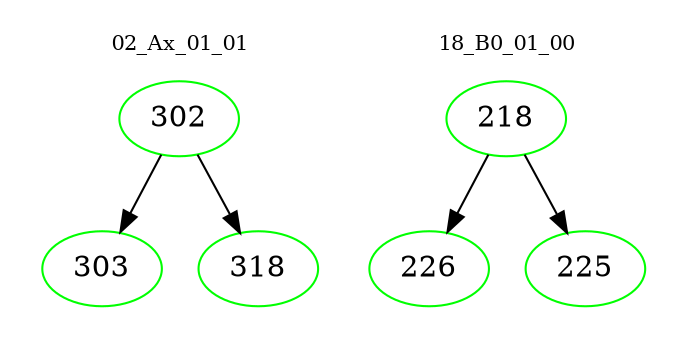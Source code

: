 digraph{
subgraph cluster_0 {
color = white
label = "02_Ax_01_01";
fontsize=10;
T0_302 [label="302", color="green"]
T0_302 -> T0_303 [color="black"]
T0_303 [label="303", color="green"]
T0_302 -> T0_318 [color="black"]
T0_318 [label="318", color="green"]
}
subgraph cluster_1 {
color = white
label = "18_B0_01_00";
fontsize=10;
T1_218 [label="218", color="green"]
T1_218 -> T1_226 [color="black"]
T1_226 [label="226", color="green"]
T1_218 -> T1_225 [color="black"]
T1_225 [label="225", color="green"]
}
}

